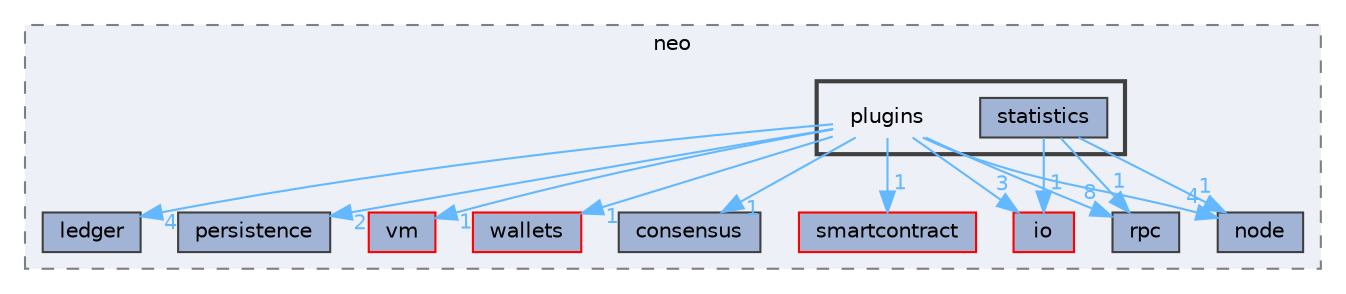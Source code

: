 digraph "include/neo/plugins"
{
 // LATEX_PDF_SIZE
  bgcolor="transparent";
  edge [fontname=Helvetica,fontsize=10,labelfontname=Helvetica,labelfontsize=10];
  node [fontname=Helvetica,fontsize=10,shape=box,height=0.2,width=0.4];
  compound=true
  subgraph clusterdir_8edea8149d7e00842ba8fdc4f4695c6b {
    graph [ bgcolor="#edf0f7", pencolor="grey50", label="neo", fontname=Helvetica,fontsize=10 style="filled,dashed", URL="dir_8edea8149d7e00842ba8fdc4f4695c6b.html",tooltip=""]
  dir_16c01f464805871b0396c36eb2474401 [label="vm", fillcolor="#a2b4d6", color="red", style="filled", URL="dir_16c01f464805871b0396c36eb2474401.html",tooltip=""];
  dir_17f66877bc34a819ec0ab62842670111 [label="consensus", fillcolor="#a2b4d6", color="grey25", style="filled", URL="dir_17f66877bc34a819ec0ab62842670111.html",tooltip=""];
  dir_1d072b0644af2f90e688c66b43067f89 [label="smartcontract", fillcolor="#a2b4d6", color="red", style="filled", URL="dir_1d072b0644af2f90e688c66b43067f89.html",tooltip=""];
  dir_265785174721d141513467cd49f63251 [label="ledger", fillcolor="#a2b4d6", color="grey25", style="filled", URL="dir_265785174721d141513467cd49f63251.html",tooltip=""];
  dir_37d8e5daf0ea5fe7c879fdd1c39eb55f [label="persistence", fillcolor="#a2b4d6", color="grey25", style="filled", URL="dir_37d8e5daf0ea5fe7c879fdd1c39eb55f.html",tooltip=""];
  dir_6040a20259bcd1eadf9922f62828b8b8 [label="node", fillcolor="#a2b4d6", color="grey25", style="filled", URL="dir_6040a20259bcd1eadf9922f62828b8b8.html",tooltip=""];
  dir_71a3caae203f875803ca2b4c19c35b2e [label="wallets", fillcolor="#a2b4d6", color="red", style="filled", URL="dir_71a3caae203f875803ca2b4c19c35b2e.html",tooltip=""];
  dir_a46a28fba43bd7a324367dd633ce3fbb [label="io", fillcolor="#a2b4d6", color="red", style="filled", URL="dir_a46a28fba43bd7a324367dd633ce3fbb.html",tooltip=""];
  dir_ad9fb0198c80435b3ef6758c4693691a [label="rpc", fillcolor="#a2b4d6", color="grey25", style="filled", URL="dir_ad9fb0198c80435b3ef6758c4693691a.html",tooltip=""];
  subgraph clusterdir_e6b1bb49b65928e1f5debe882fb55f90 {
    graph [ bgcolor="#edf0f7", pencolor="grey25", label="", fontname=Helvetica,fontsize=10 style="filled,bold", URL="dir_e6b1bb49b65928e1f5debe882fb55f90.html",tooltip=""]
    dir_e6b1bb49b65928e1f5debe882fb55f90 [shape=plaintext, label="plugins"];
  dir_ed3b525204d5438bf1f4043b4c75f7f9 [label="statistics", fillcolor="#a2b4d6", color="grey25", style="filled", URL="dir_ed3b525204d5438bf1f4043b4c75f7f9.html",tooltip=""];
  }
  }
  dir_e6b1bb49b65928e1f5debe882fb55f90->dir_16c01f464805871b0396c36eb2474401 [headlabel="1", labeldistance=1.5 headhref="dir_000051_000062.html" href="dir_000051_000062.html" color="steelblue1" fontcolor="steelblue1"];
  dir_e6b1bb49b65928e1f5debe882fb55f90->dir_17f66877bc34a819ec0ab62842670111 [headlabel="1", labeldistance=1.5 headhref="dir_000051_000006.html" href="dir_000051_000006.html" color="steelblue1" fontcolor="steelblue1"];
  dir_e6b1bb49b65928e1f5debe882fb55f90->dir_1d072b0644af2f90e688c66b43067f89 [headlabel="1", labeldistance=1.5 headhref="dir_000051_000056.html" href="dir_000051_000056.html" color="steelblue1" fontcolor="steelblue1"];
  dir_e6b1bb49b65928e1f5debe882fb55f90->dir_265785174721d141513467cd49f63251 [headlabel="4", labeldistance=1.5 headhref="dir_000051_000024.html" href="dir_000051_000024.html" color="steelblue1" fontcolor="steelblue1"];
  dir_e6b1bb49b65928e1f5debe882fb55f90->dir_37d8e5daf0ea5fe7c879fdd1c39eb55f [headlabel="2", labeldistance=1.5 headhref="dir_000051_000049.html" href="dir_000051_000049.html" color="steelblue1" fontcolor="steelblue1"];
  dir_e6b1bb49b65928e1f5debe882fb55f90->dir_6040a20259bcd1eadf9922f62828b8b8 [headlabel="4", labeldistance=1.5 headhref="dir_000051_000042.html" href="dir_000051_000042.html" color="steelblue1" fontcolor="steelblue1"];
  dir_e6b1bb49b65928e1f5debe882fb55f90->dir_71a3caae203f875803ca2b4c19c35b2e [headlabel="1", labeldistance=1.5 headhref="dir_000051_000064.html" href="dir_000051_000064.html" color="steelblue1" fontcolor="steelblue1"];
  dir_e6b1bb49b65928e1f5debe882fb55f90->dir_a46a28fba43bd7a324367dd633ce3fbb [headlabel="3", labeldistance=1.5 headhref="dir_000051_000020.html" href="dir_000051_000020.html" color="steelblue1" fontcolor="steelblue1"];
  dir_e6b1bb49b65928e1f5debe882fb55f90->dir_ad9fb0198c80435b3ef6758c4693691a [headlabel="8", labeldistance=1.5 headhref="dir_000051_000053.html" href="dir_000051_000053.html" color="steelblue1" fontcolor="steelblue1"];
  dir_ed3b525204d5438bf1f4043b4c75f7f9->dir_6040a20259bcd1eadf9922f62828b8b8 [headlabel="1", labeldistance=1.5 headhref="dir_000059_000042.html" href="dir_000059_000042.html" color="steelblue1" fontcolor="steelblue1"];
  dir_ed3b525204d5438bf1f4043b4c75f7f9->dir_a46a28fba43bd7a324367dd633ce3fbb [headlabel="1", labeldistance=1.5 headhref="dir_000059_000020.html" href="dir_000059_000020.html" color="steelblue1" fontcolor="steelblue1"];
  dir_ed3b525204d5438bf1f4043b4c75f7f9->dir_ad9fb0198c80435b3ef6758c4693691a [headlabel="1", labeldistance=1.5 headhref="dir_000059_000053.html" href="dir_000059_000053.html" color="steelblue1" fontcolor="steelblue1"];
}
